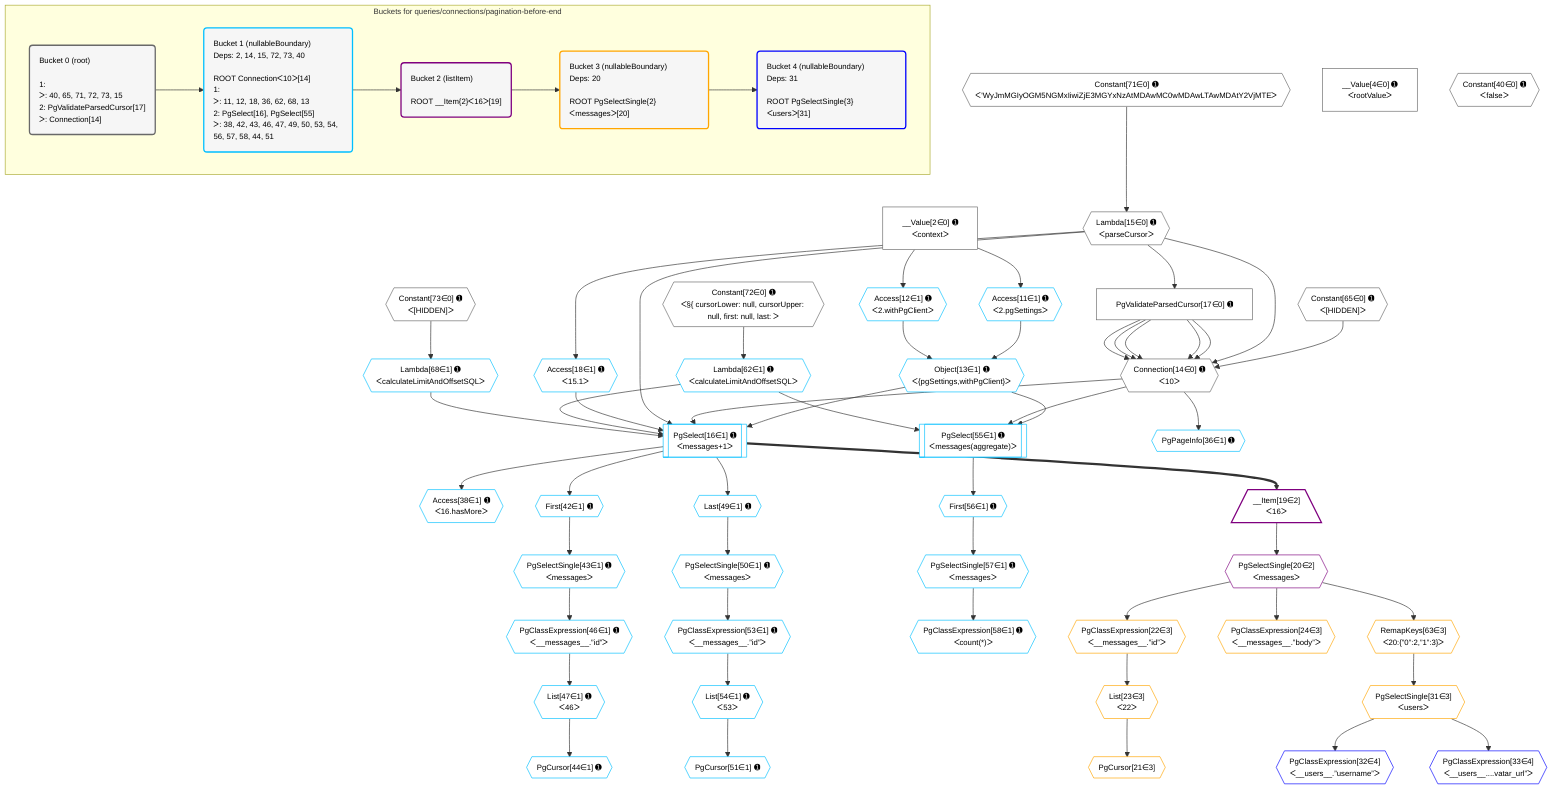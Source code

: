 %%{init: {'themeVariables': { 'fontSize': '12px'}}}%%
graph TD
    classDef path fill:#eee,stroke:#000,color:#000
    classDef plan fill:#fff,stroke-width:1px,color:#000
    classDef itemplan fill:#fff,stroke-width:2px,color:#000
    classDef unbatchedplan fill:#dff,stroke-width:1px,color:#000
    classDef sideeffectplan fill:#fcc,stroke-width:2px,color:#000
    classDef bucket fill:#f6f6f6,color:#000,stroke-width:2px,text-align:left


    %% plan dependencies
    Connection14{{"Connection[14∈0] ➊<br />ᐸ10ᐳ"}}:::plan
    Constant65{{"Constant[65∈0] ➊<br />ᐸ[HIDDEN]ᐳ"}}:::plan
    Lambda15{{"Lambda[15∈0] ➊<br />ᐸparseCursorᐳ"}}:::plan
    PgValidateParsedCursor17["PgValidateParsedCursor[17∈0] ➊"]:::plan
    Constant65 & Lambda15 & PgValidateParsedCursor17 & PgValidateParsedCursor17 & PgValidateParsedCursor17 & PgValidateParsedCursor17 & PgValidateParsedCursor17 --> Connection14
    Constant71{{"Constant[71∈0] ➊<br />ᐸ'WyJmMGIyOGM5NGMxIiwiZjE3MGYxNzAtMDAwMC0wMDAwLTAwMDAtY2VjMTEᐳ"}}:::plan
    Constant71 --> Lambda15
    Lambda15 --> PgValidateParsedCursor17
    __Value2["__Value[2∈0] ➊<br />ᐸcontextᐳ"]:::plan
    __Value4["__Value[4∈0] ➊<br />ᐸrootValueᐳ"]:::plan
    Constant40{{"Constant[40∈0] ➊<br />ᐸfalseᐳ"}}:::plan
    Constant72{{"Constant[72∈0] ➊<br />ᐸ§{ cursorLower: null, cursorUpper: null, first: null, last: ᐳ"}}:::plan
    Constant73{{"Constant[73∈0] ➊<br />ᐸ[HIDDEN]ᐳ"}}:::plan
    PgSelect16[["PgSelect[16∈1] ➊<br />ᐸmessages+1ᐳ"]]:::plan
    Object13{{"Object[13∈1] ➊<br />ᐸ{pgSettings,withPgClient}ᐳ"}}:::plan
    Access18{{"Access[18∈1] ➊<br />ᐸ15.1ᐳ"}}:::plan
    Lambda62{{"Lambda[62∈1] ➊<br />ᐸcalculateLimitAndOffsetSQLᐳ"}}:::plan
    Lambda68{{"Lambda[68∈1] ➊<br />ᐸcalculateLimitAndOffsetSQLᐳ"}}:::plan
    Object13 & Connection14 & Lambda15 & Access18 & Lambda62 & Lambda68 --> PgSelect16
    PgSelect55[["PgSelect[55∈1] ➊<br />ᐸmessages(aggregate)ᐳ"]]:::plan
    Object13 & Connection14 & Lambda62 --> PgSelect55
    Access11{{"Access[11∈1] ➊<br />ᐸ2.pgSettingsᐳ"}}:::plan
    Access12{{"Access[12∈1] ➊<br />ᐸ2.withPgClientᐳ"}}:::plan
    Access11 & Access12 --> Object13
    __Value2 --> Access11
    __Value2 --> Access12
    Lambda15 --> Access18
    PgPageInfo36{{"PgPageInfo[36∈1] ➊"}}:::plan
    Connection14 --> PgPageInfo36
    Access38{{"Access[38∈1] ➊<br />ᐸ16.hasMoreᐳ"}}:::plan
    PgSelect16 --> Access38
    First42{{"First[42∈1] ➊"}}:::plan
    PgSelect16 --> First42
    PgSelectSingle43{{"PgSelectSingle[43∈1] ➊<br />ᐸmessagesᐳ"}}:::plan
    First42 --> PgSelectSingle43
    PgCursor44{{"PgCursor[44∈1] ➊"}}:::plan
    List47{{"List[47∈1] ➊<br />ᐸ46ᐳ"}}:::plan
    List47 --> PgCursor44
    PgClassExpression46{{"PgClassExpression[46∈1] ➊<br />ᐸ__messages__.”id”ᐳ"}}:::plan
    PgSelectSingle43 --> PgClassExpression46
    PgClassExpression46 --> List47
    Last49{{"Last[49∈1] ➊"}}:::plan
    PgSelect16 --> Last49
    PgSelectSingle50{{"PgSelectSingle[50∈1] ➊<br />ᐸmessagesᐳ"}}:::plan
    Last49 --> PgSelectSingle50
    PgCursor51{{"PgCursor[51∈1] ➊"}}:::plan
    List54{{"List[54∈1] ➊<br />ᐸ53ᐳ"}}:::plan
    List54 --> PgCursor51
    PgClassExpression53{{"PgClassExpression[53∈1] ➊<br />ᐸ__messages__.”id”ᐳ"}}:::plan
    PgSelectSingle50 --> PgClassExpression53
    PgClassExpression53 --> List54
    First56{{"First[56∈1] ➊"}}:::plan
    PgSelect55 --> First56
    PgSelectSingle57{{"PgSelectSingle[57∈1] ➊<br />ᐸmessagesᐳ"}}:::plan
    First56 --> PgSelectSingle57
    PgClassExpression58{{"PgClassExpression[58∈1] ➊<br />ᐸcount(*)ᐳ"}}:::plan
    PgSelectSingle57 --> PgClassExpression58
    Constant72 --> Lambda62
    Constant73 --> Lambda68
    __Item19[/"__Item[19∈2]<br />ᐸ16ᐳ"\]:::itemplan
    PgSelect16 ==> __Item19
    PgSelectSingle20{{"PgSelectSingle[20∈2]<br />ᐸmessagesᐳ"}}:::plan
    __Item19 --> PgSelectSingle20
    PgCursor21{{"PgCursor[21∈3]"}}:::plan
    List23{{"List[23∈3]<br />ᐸ22ᐳ"}}:::plan
    List23 --> PgCursor21
    PgClassExpression22{{"PgClassExpression[22∈3]<br />ᐸ__messages__.”id”ᐳ"}}:::plan
    PgSelectSingle20 --> PgClassExpression22
    PgClassExpression22 --> List23
    PgClassExpression24{{"PgClassExpression[24∈3]<br />ᐸ__messages__.”body”ᐳ"}}:::plan
    PgSelectSingle20 --> PgClassExpression24
    PgSelectSingle31{{"PgSelectSingle[31∈3]<br />ᐸusersᐳ"}}:::plan
    RemapKeys63{{"RemapKeys[63∈3]<br />ᐸ20:{”0”:2,”1”:3}ᐳ"}}:::plan
    RemapKeys63 --> PgSelectSingle31
    PgSelectSingle20 --> RemapKeys63
    PgClassExpression32{{"PgClassExpression[32∈4]<br />ᐸ__users__.”username”ᐳ"}}:::plan
    PgSelectSingle31 --> PgClassExpression32
    PgClassExpression33{{"PgClassExpression[33∈4]<br />ᐸ__users__....vatar_url”ᐳ"}}:::plan
    PgSelectSingle31 --> PgClassExpression33

    %% define steps

    subgraph "Buckets for queries/connections/pagination-before-end"
    Bucket0("Bucket 0 (root)<br /><br />1: <br />ᐳ: 40, 65, 71, 72, 73, 15<br />2: PgValidateParsedCursor[17]<br />ᐳ: Connection[14]"):::bucket
    classDef bucket0 stroke:#696969
    class Bucket0,__Value2,__Value4,Connection14,Lambda15,PgValidateParsedCursor17,Constant40,Constant65,Constant71,Constant72,Constant73 bucket0
    Bucket1("Bucket 1 (nullableBoundary)<br />Deps: 2, 14, 15, 72, 73, 40<br /><br />ROOT Connectionᐸ10ᐳ[14]<br />1: <br />ᐳ: 11, 12, 18, 36, 62, 68, 13<br />2: PgSelect[16], PgSelect[55]<br />ᐳ: 38, 42, 43, 46, 47, 49, 50, 53, 54, 56, 57, 58, 44, 51"):::bucket
    classDef bucket1 stroke:#00bfff
    class Bucket1,Access11,Access12,Object13,PgSelect16,Access18,PgPageInfo36,Access38,First42,PgSelectSingle43,PgCursor44,PgClassExpression46,List47,Last49,PgSelectSingle50,PgCursor51,PgClassExpression53,List54,PgSelect55,First56,PgSelectSingle57,PgClassExpression58,Lambda62,Lambda68 bucket1
    Bucket2("Bucket 2 (listItem)<br /><br />ROOT __Item{2}ᐸ16ᐳ[19]"):::bucket
    classDef bucket2 stroke:#7f007f
    class Bucket2,__Item19,PgSelectSingle20 bucket2
    Bucket3("Bucket 3 (nullableBoundary)<br />Deps: 20<br /><br />ROOT PgSelectSingle{2}ᐸmessagesᐳ[20]"):::bucket
    classDef bucket3 stroke:#ffa500
    class Bucket3,PgCursor21,PgClassExpression22,List23,PgClassExpression24,PgSelectSingle31,RemapKeys63 bucket3
    Bucket4("Bucket 4 (nullableBoundary)<br />Deps: 31<br /><br />ROOT PgSelectSingle{3}ᐸusersᐳ[31]"):::bucket
    classDef bucket4 stroke:#0000ff
    class Bucket4,PgClassExpression32,PgClassExpression33 bucket4
    Bucket0 --> Bucket1
    Bucket1 --> Bucket2
    Bucket2 --> Bucket3
    Bucket3 --> Bucket4
    end